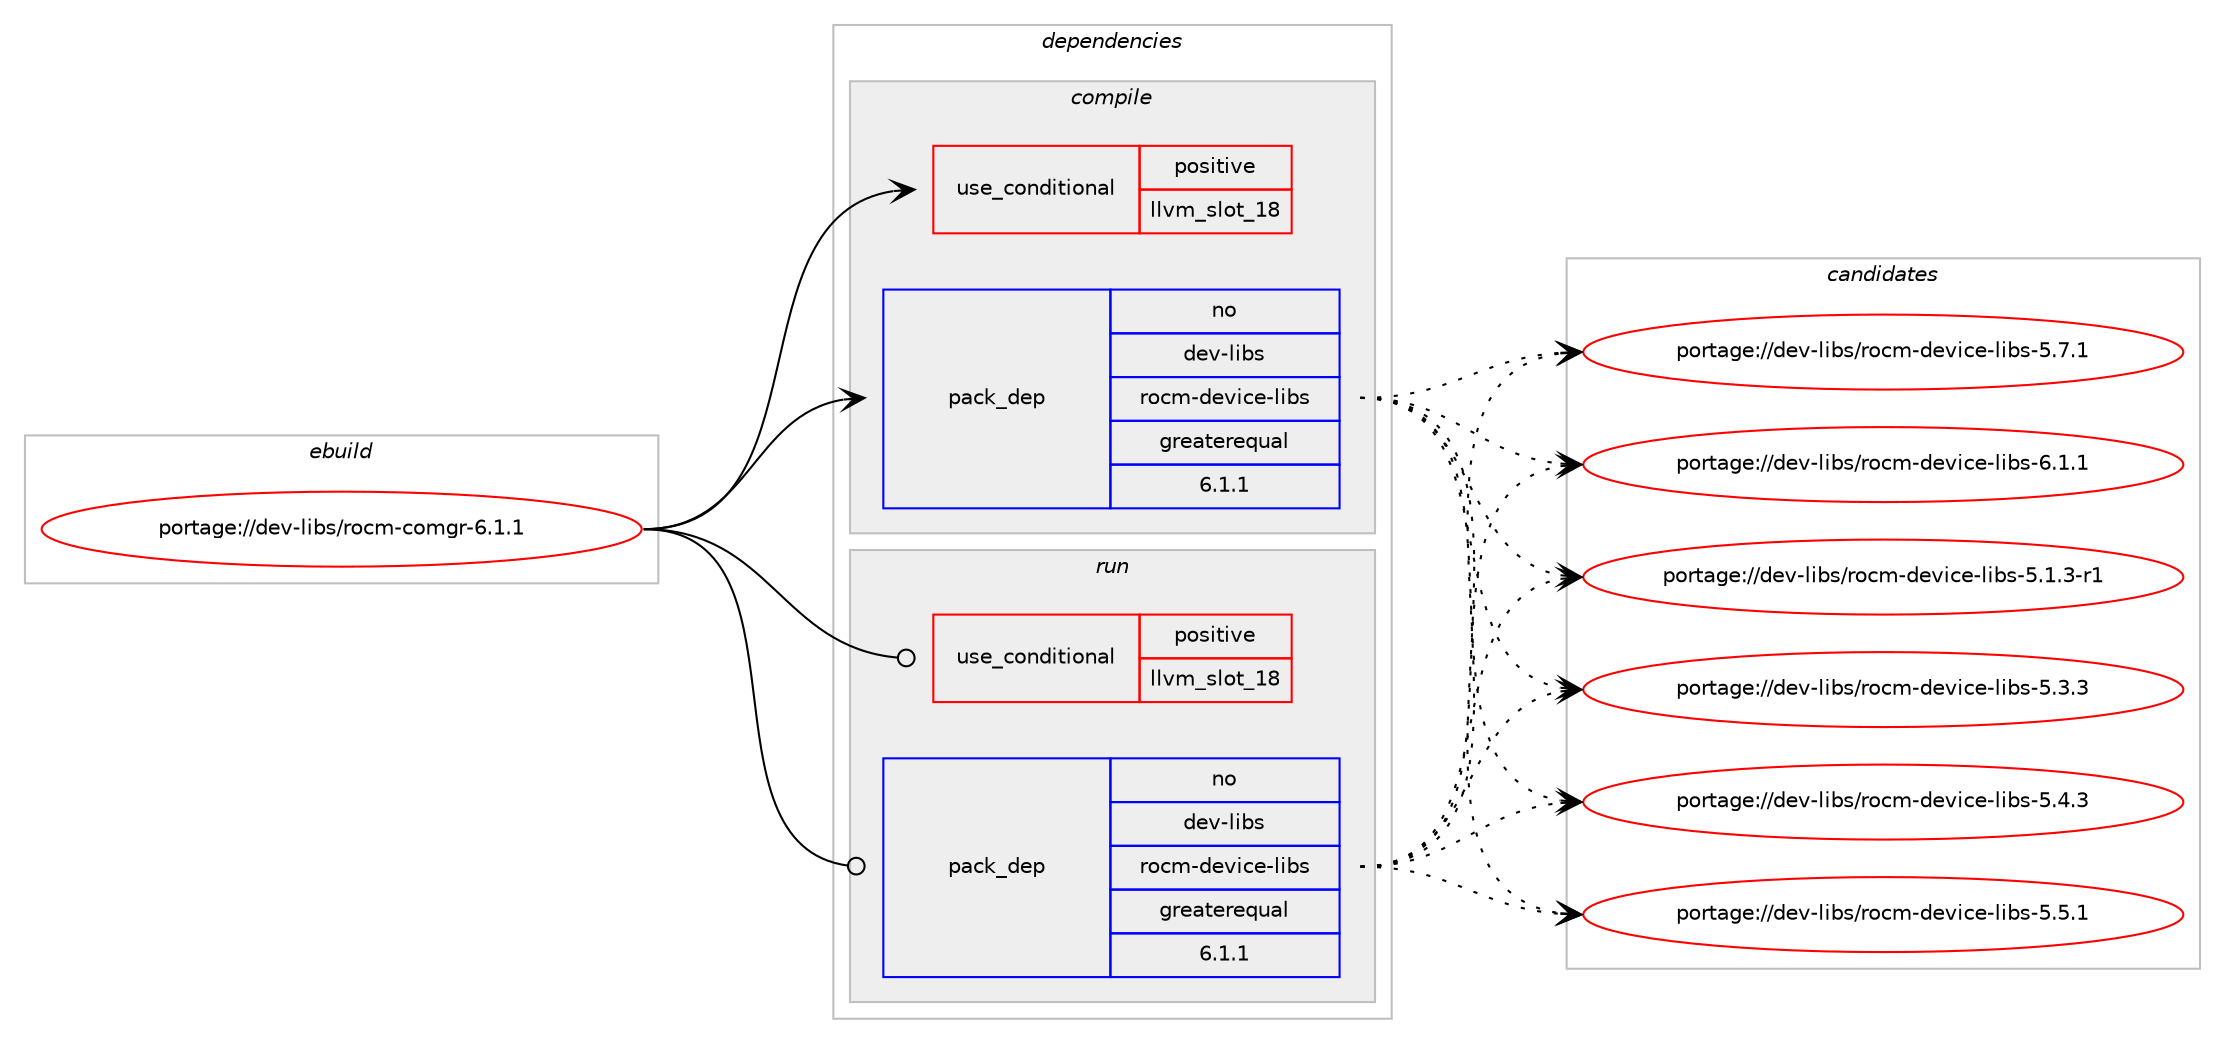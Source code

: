 digraph prolog {

# *************
# Graph options
# *************

newrank=true;
concentrate=true;
compound=true;
graph [rankdir=LR,fontname=Helvetica,fontsize=10,ranksep=1.5];#, ranksep=2.5, nodesep=0.2];
edge  [arrowhead=vee];
node  [fontname=Helvetica,fontsize=10];

# **********
# The ebuild
# **********

subgraph cluster_leftcol {
color=gray;
rank=same;
label=<<i>ebuild</i>>;
id [label="portage://dev-libs/rocm-comgr-6.1.1", color=red, width=4, href="../dev-libs/rocm-comgr-6.1.1.svg"];
}

# ****************
# The dependencies
# ****************

subgraph cluster_midcol {
color=gray;
label=<<i>dependencies</i>>;
subgraph cluster_compile {
fillcolor="#eeeeee";
style=filled;
label=<<i>compile</i>>;
subgraph cond27326 {
dependency57565 [label=<<TABLE BORDER="0" CELLBORDER="1" CELLSPACING="0" CELLPADDING="4"><TR><TD ROWSPAN="3" CELLPADDING="10">use_conditional</TD></TR><TR><TD>positive</TD></TR><TR><TD>llvm_slot_18</TD></TR></TABLE>>, shape=none, color=red];
# *** BEGIN UNKNOWN DEPENDENCY TYPE (TODO) ***
# dependency57565 -> package_dependency(portage://dev-libs/rocm-comgr-6.1.1,install,no,sys-devel,clang,none,[,,],[slot(18),equal],[])
# *** END UNKNOWN DEPENDENCY TYPE (TODO) ***

# *** BEGIN UNKNOWN DEPENDENCY TYPE (TODO) ***
# dependency57565 -> package_dependency(portage://dev-libs/rocm-comgr-6.1.1,install,no,sys-devel,lld,none,[,,],[slot(18),equal],[])
# *** END UNKNOWN DEPENDENCY TYPE (TODO) ***

}
id:e -> dependency57565:w [weight=20,style="solid",arrowhead="vee"];
subgraph pack29075 {
dependency57566 [label=<<TABLE BORDER="0" CELLBORDER="1" CELLSPACING="0" CELLPADDING="4" WIDTH="220"><TR><TD ROWSPAN="6" CELLPADDING="30">pack_dep</TD></TR><TR><TD WIDTH="110">no</TD></TR><TR><TD>dev-libs</TD></TR><TR><TD>rocm-device-libs</TD></TR><TR><TD>greaterequal</TD></TR><TR><TD>6.1.1</TD></TR></TABLE>>, shape=none, color=blue];
}
id:e -> dependency57566:w [weight=20,style="solid",arrowhead="vee"];
# *** BEGIN UNKNOWN DEPENDENCY TYPE (TODO) ***
# id -> package_dependency(portage://dev-libs/rocm-comgr-6.1.1,install,no,dev-util,hipcc,none,[,,],[slot(0),subslot(6.1)],[])
# *** END UNKNOWN DEPENDENCY TYPE (TODO) ***

# *** BEGIN UNKNOWN DEPENDENCY TYPE (TODO) ***
# id -> package_dependency(portage://dev-libs/rocm-comgr-6.1.1,install,no,sys-devel,clang-runtime,none,[,,],any_same_slot,[])
# *** END UNKNOWN DEPENDENCY TYPE (TODO) ***

}
subgraph cluster_compileandrun {
fillcolor="#eeeeee";
style=filled;
label=<<i>compile and run</i>>;
}
subgraph cluster_run {
fillcolor="#eeeeee";
style=filled;
label=<<i>run</i>>;
subgraph cond27327 {
dependency57567 [label=<<TABLE BORDER="0" CELLBORDER="1" CELLSPACING="0" CELLPADDING="4"><TR><TD ROWSPAN="3" CELLPADDING="10">use_conditional</TD></TR><TR><TD>positive</TD></TR><TR><TD>llvm_slot_18</TD></TR></TABLE>>, shape=none, color=red];
# *** BEGIN UNKNOWN DEPENDENCY TYPE (TODO) ***
# dependency57567 -> package_dependency(portage://dev-libs/rocm-comgr-6.1.1,run,no,sys-devel,clang,none,[,,],[slot(18),equal],[])
# *** END UNKNOWN DEPENDENCY TYPE (TODO) ***

# *** BEGIN UNKNOWN DEPENDENCY TYPE (TODO) ***
# dependency57567 -> package_dependency(portage://dev-libs/rocm-comgr-6.1.1,run,no,sys-devel,lld,none,[,,],[slot(18),equal],[])
# *** END UNKNOWN DEPENDENCY TYPE (TODO) ***

}
id:e -> dependency57567:w [weight=20,style="solid",arrowhead="odot"];
subgraph pack29076 {
dependency57568 [label=<<TABLE BORDER="0" CELLBORDER="1" CELLSPACING="0" CELLPADDING="4" WIDTH="220"><TR><TD ROWSPAN="6" CELLPADDING="30">pack_dep</TD></TR><TR><TD WIDTH="110">no</TD></TR><TR><TD>dev-libs</TD></TR><TR><TD>rocm-device-libs</TD></TR><TR><TD>greaterequal</TD></TR><TR><TD>6.1.1</TD></TR></TABLE>>, shape=none, color=blue];
}
id:e -> dependency57568:w [weight=20,style="solid",arrowhead="odot"];
# *** BEGIN UNKNOWN DEPENDENCY TYPE (TODO) ***
# id -> package_dependency(portage://dev-libs/rocm-comgr-6.1.1,run,no,dev-util,hipcc,none,[,,],[slot(0),subslot(6.1)],[])
# *** END UNKNOWN DEPENDENCY TYPE (TODO) ***

# *** BEGIN UNKNOWN DEPENDENCY TYPE (TODO) ***
# id -> package_dependency(portage://dev-libs/rocm-comgr-6.1.1,run,no,sys-devel,clang-runtime,none,[,,],any_same_slot,[])
# *** END UNKNOWN DEPENDENCY TYPE (TODO) ***

}
}

# **************
# The candidates
# **************

subgraph cluster_choices {
rank=same;
color=gray;
label=<<i>candidates</i>>;

subgraph choice29075 {
color=black;
nodesep=1;
choice10010111845108105981154711411199109451001011181059910145108105981154553464946514511449 [label="portage://dev-libs/rocm-device-libs-5.1.3-r1", color=red, width=4,href="../dev-libs/rocm-device-libs-5.1.3-r1.svg"];
choice1001011184510810598115471141119910945100101118105991014510810598115455346514651 [label="portage://dev-libs/rocm-device-libs-5.3.3", color=red, width=4,href="../dev-libs/rocm-device-libs-5.3.3.svg"];
choice1001011184510810598115471141119910945100101118105991014510810598115455346524651 [label="portage://dev-libs/rocm-device-libs-5.4.3", color=red, width=4,href="../dev-libs/rocm-device-libs-5.4.3.svg"];
choice1001011184510810598115471141119910945100101118105991014510810598115455346534649 [label="portage://dev-libs/rocm-device-libs-5.5.1", color=red, width=4,href="../dev-libs/rocm-device-libs-5.5.1.svg"];
choice1001011184510810598115471141119910945100101118105991014510810598115455346554649 [label="portage://dev-libs/rocm-device-libs-5.7.1", color=red, width=4,href="../dev-libs/rocm-device-libs-5.7.1.svg"];
choice1001011184510810598115471141119910945100101118105991014510810598115455446494649 [label="portage://dev-libs/rocm-device-libs-6.1.1", color=red, width=4,href="../dev-libs/rocm-device-libs-6.1.1.svg"];
dependency57566:e -> choice10010111845108105981154711411199109451001011181059910145108105981154553464946514511449:w [style=dotted,weight="100"];
dependency57566:e -> choice1001011184510810598115471141119910945100101118105991014510810598115455346514651:w [style=dotted,weight="100"];
dependency57566:e -> choice1001011184510810598115471141119910945100101118105991014510810598115455346524651:w [style=dotted,weight="100"];
dependency57566:e -> choice1001011184510810598115471141119910945100101118105991014510810598115455346534649:w [style=dotted,weight="100"];
dependency57566:e -> choice1001011184510810598115471141119910945100101118105991014510810598115455346554649:w [style=dotted,weight="100"];
dependency57566:e -> choice1001011184510810598115471141119910945100101118105991014510810598115455446494649:w [style=dotted,weight="100"];
}
subgraph choice29076 {
color=black;
nodesep=1;
choice10010111845108105981154711411199109451001011181059910145108105981154553464946514511449 [label="portage://dev-libs/rocm-device-libs-5.1.3-r1", color=red, width=4,href="../dev-libs/rocm-device-libs-5.1.3-r1.svg"];
choice1001011184510810598115471141119910945100101118105991014510810598115455346514651 [label="portage://dev-libs/rocm-device-libs-5.3.3", color=red, width=4,href="../dev-libs/rocm-device-libs-5.3.3.svg"];
choice1001011184510810598115471141119910945100101118105991014510810598115455346524651 [label="portage://dev-libs/rocm-device-libs-5.4.3", color=red, width=4,href="../dev-libs/rocm-device-libs-5.4.3.svg"];
choice1001011184510810598115471141119910945100101118105991014510810598115455346534649 [label="portage://dev-libs/rocm-device-libs-5.5.1", color=red, width=4,href="../dev-libs/rocm-device-libs-5.5.1.svg"];
choice1001011184510810598115471141119910945100101118105991014510810598115455346554649 [label="portage://dev-libs/rocm-device-libs-5.7.1", color=red, width=4,href="../dev-libs/rocm-device-libs-5.7.1.svg"];
choice1001011184510810598115471141119910945100101118105991014510810598115455446494649 [label="portage://dev-libs/rocm-device-libs-6.1.1", color=red, width=4,href="../dev-libs/rocm-device-libs-6.1.1.svg"];
dependency57568:e -> choice10010111845108105981154711411199109451001011181059910145108105981154553464946514511449:w [style=dotted,weight="100"];
dependency57568:e -> choice1001011184510810598115471141119910945100101118105991014510810598115455346514651:w [style=dotted,weight="100"];
dependency57568:e -> choice1001011184510810598115471141119910945100101118105991014510810598115455346524651:w [style=dotted,weight="100"];
dependency57568:e -> choice1001011184510810598115471141119910945100101118105991014510810598115455346534649:w [style=dotted,weight="100"];
dependency57568:e -> choice1001011184510810598115471141119910945100101118105991014510810598115455346554649:w [style=dotted,weight="100"];
dependency57568:e -> choice1001011184510810598115471141119910945100101118105991014510810598115455446494649:w [style=dotted,weight="100"];
}
}

}

